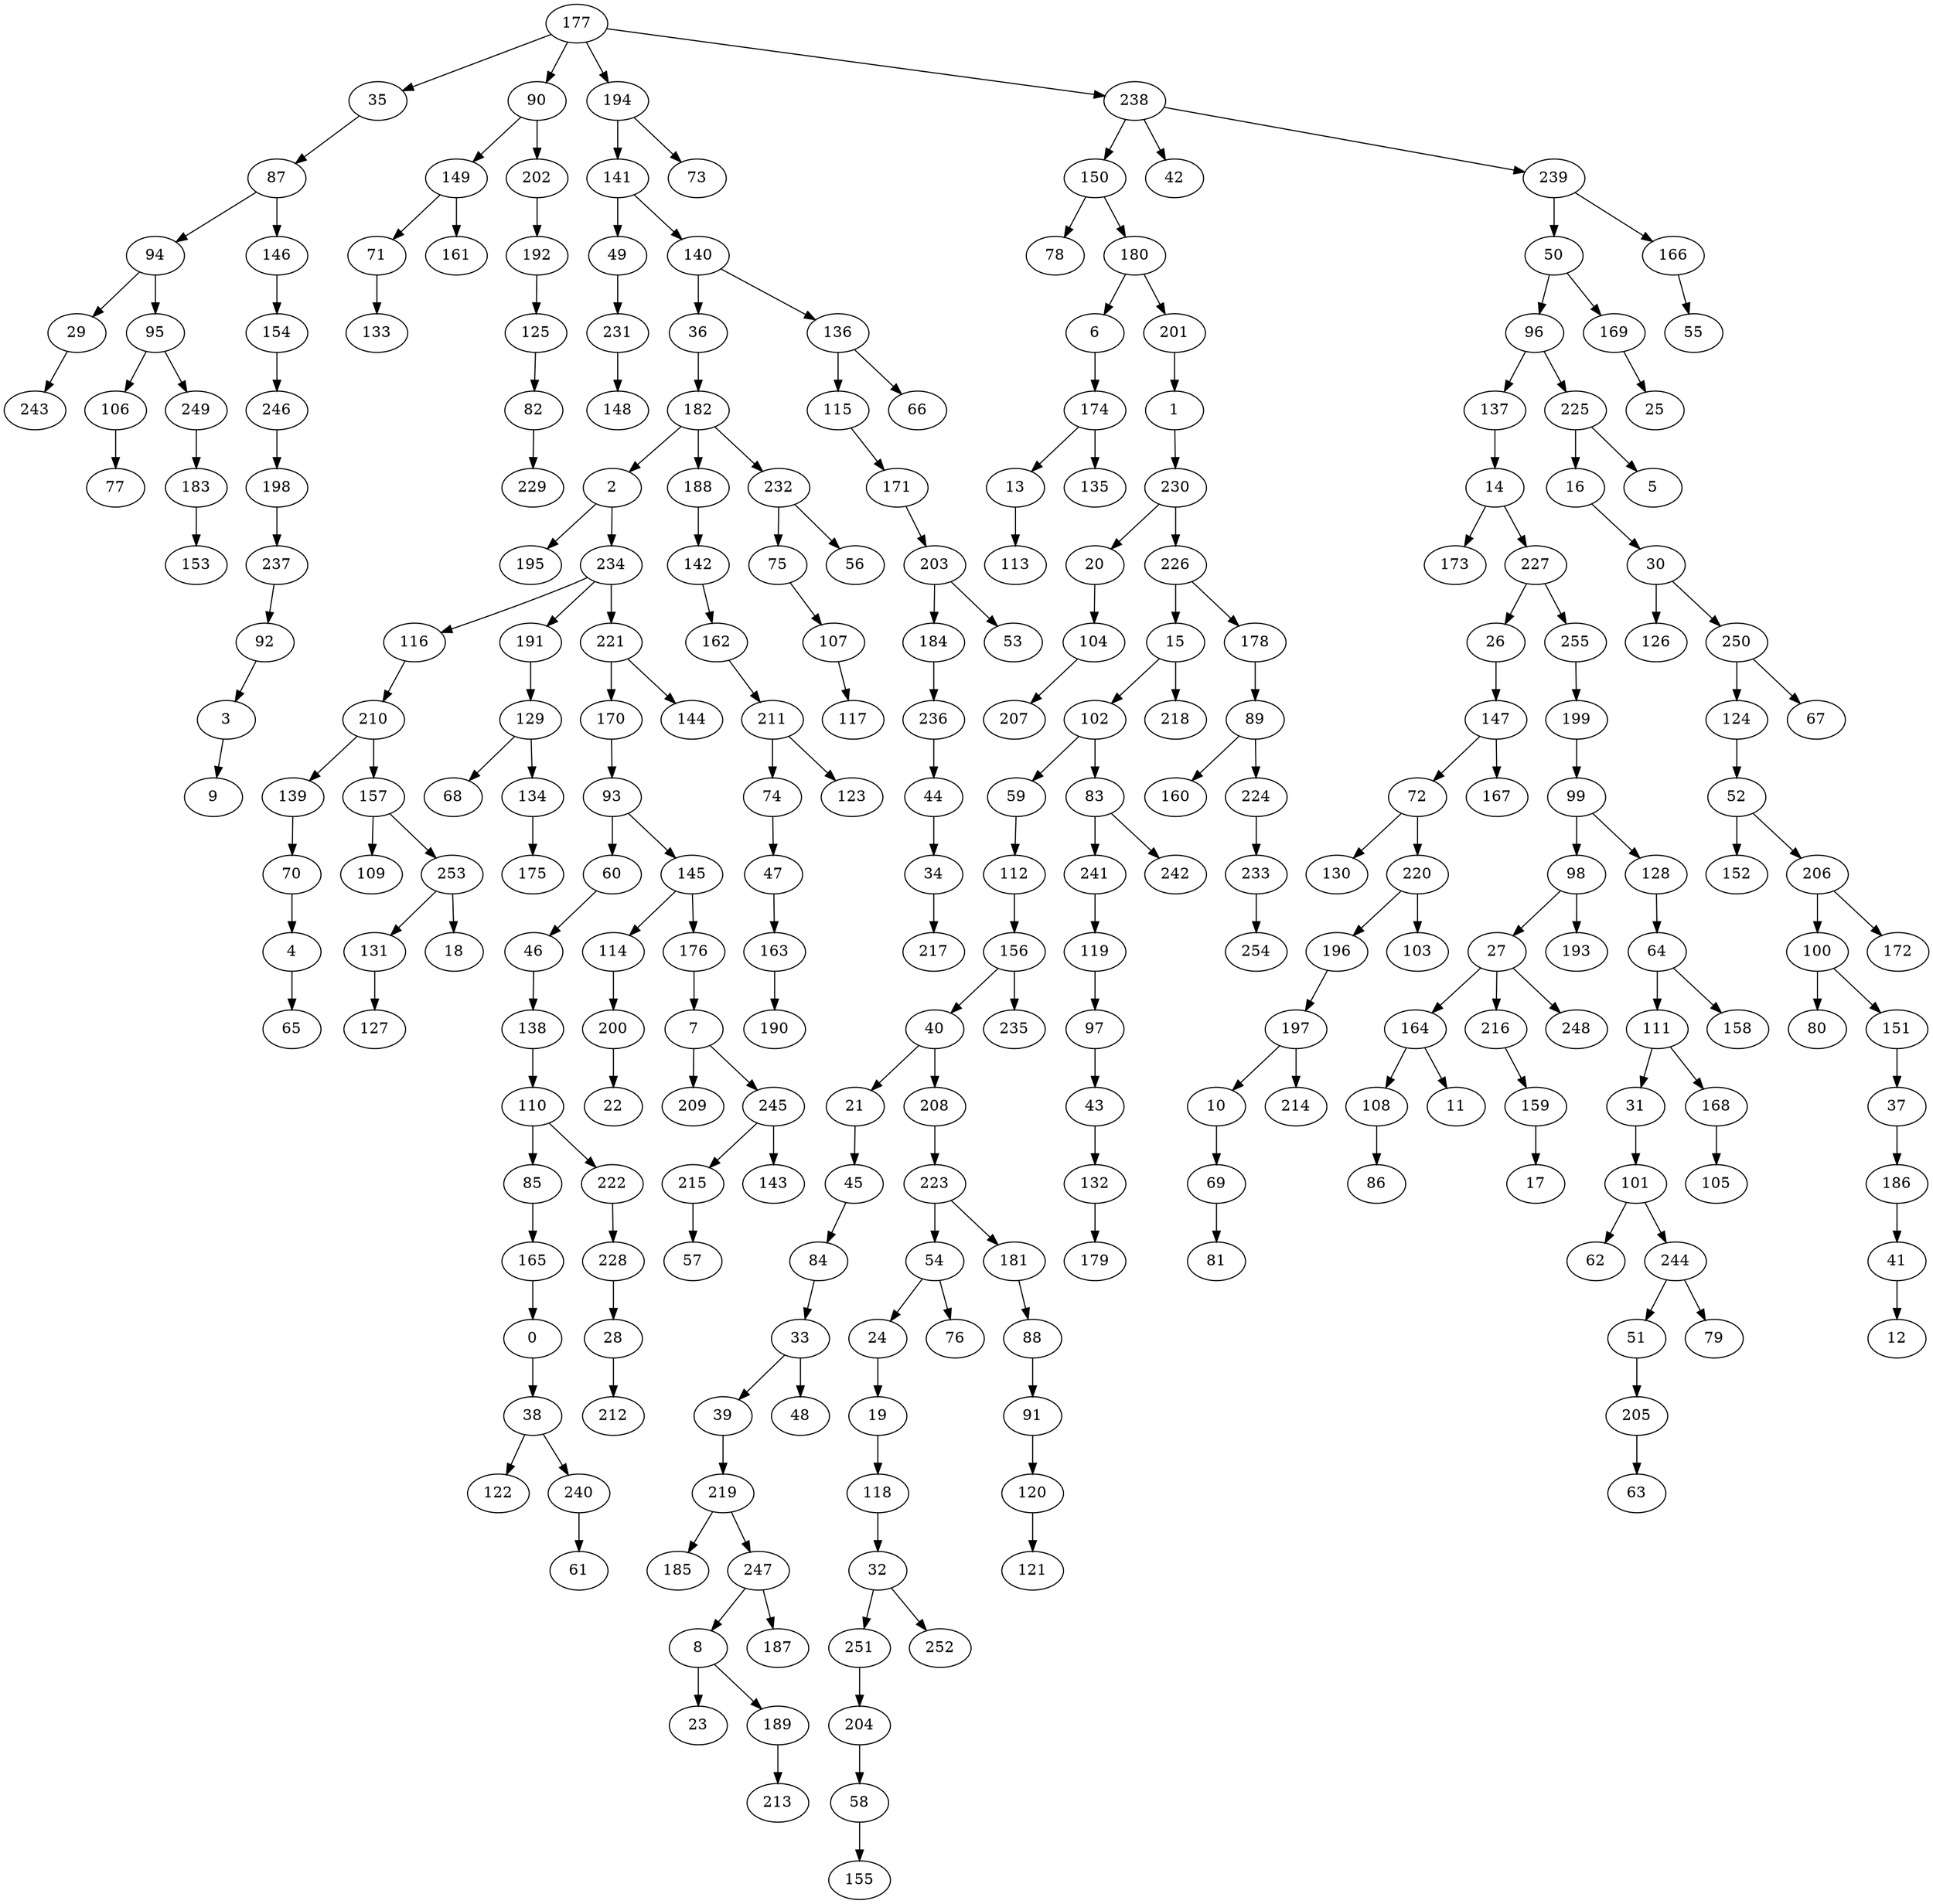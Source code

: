 strict digraph "" {
	0 -> 38;
	1 -> 230;
	2 -> 195;
	2 -> 234;
	3 -> 9;
	4 -> 65;
	6 -> 174;
	7 -> 209;
	7 -> 245;
	8 -> 23;
	8 -> 189;
	10 -> 69;
	13 -> 113;
	14 -> 173;
	14 -> 227;
	15 -> 102;
	15 -> 218;
	16 -> 30;
	19 -> 118;
	20 -> 104;
	21 -> 45;
	24 -> 19;
	26 -> 147;
	27 -> 164;
	27 -> 216;
	27 -> 248;
	28 -> 212;
	29 -> 243;
	30 -> 126;
	30 -> 250;
	31 -> 101;
	32 -> 251;
	32 -> 252;
	33 -> 39;
	33 -> 48;
	34 -> 217;
	35 -> 87;
	36 -> 182;
	37 -> 186;
	38 -> 122;
	38 -> 240;
	39 -> 219;
	40 -> 21;
	40 -> 208;
	41 -> 12;
	43 -> 132;
	44 -> 34;
	45 -> 84;
	46 -> 138;
	47 -> 163;
	49 -> 231;
	50 -> 96;
	50 -> 169;
	51 -> 205;
	52 -> 152;
	52 -> 206;
	54 -> 24;
	54 -> 76;
	58 -> 155;
	59 -> 112;
	60 -> 46;
	64 -> 111;
	64 -> 158;
	69 -> 81;
	70 -> 4;
	71 -> 133;
	72 -> 130;
	72 -> 220;
	74 -> 47;
	75 -> 107;
	82 -> 229;
	83 -> 241;
	83 -> 242;
	84 -> 33;
	85 -> 165;
	87 -> 94;
	87 -> 146;
	88 -> 91;
	89 -> 160;
	89 -> 224;
	90 -> 149;
	90 -> 202;
	91 -> 120;
	92 -> 3;
	93 -> 60;
	93 -> 145;
	94 -> 29;
	94 -> 95;
	95 -> 106;
	95 -> 249;
	96 -> 137;
	96 -> 225;
	97 -> 43;
	98 -> 27;
	98 -> 193;
	99 -> 98;
	99 -> 128;
	100 -> 80;
	100 -> 151;
	101 -> 62;
	101 -> 244;
	102 -> 59;
	102 -> 83;
	104 -> 207;
	106 -> 77;
	107 -> 117;
	108 -> 86;
	110 -> 85;
	110 -> 222;
	111 -> 31;
	111 -> 168;
	112 -> 156;
	114 -> 200;
	115 -> 171;
	116 -> 210;
	118 -> 32;
	119 -> 97;
	120 -> 121;
	124 -> 52;
	125 -> 82;
	128 -> 64;
	129 -> 68;
	129 -> 134;
	131 -> 127;
	132 -> 179;
	134 -> 175;
	136 -> 66;
	136 -> 115;
	137 -> 14;
	138 -> 110;
	139 -> 70;
	140 -> 36;
	140 -> 136;
	141 -> 49;
	141 -> 140;
	142 -> 162;
	145 -> 114;
	145 -> 176;
	146 -> 154;
	147 -> 72;
	147 -> 167;
	149 -> 71;
	149 -> 161;
	150 -> 78;
	150 -> 180;
	151 -> 37;
	154 -> 246;
	156 -> 40;
	156 -> 235;
	157 -> 109;
	157 -> 253;
	159 -> 17;
	162 -> 211;
	163 -> 190;
	164 -> 11;
	164 -> 108;
	165 -> 0;
	166 -> 55;
	168 -> 105;
	169 -> 25;
	170 -> 93;
	171 -> 203;
	174 -> 13;
	174 -> 135;
	176 -> 7;
	177 -> 35;
	177 -> 90;
	177 -> 194;
	177 -> 238;
	178 -> 89;
	180 -> 6;
	180 -> 201;
	181 -> 88;
	182 -> 2;
	182 -> 188;
	182 -> 232;
	183 -> 153;
	184 -> 236;
	186 -> 41;
	188 -> 142;
	189 -> 213;
	191 -> 129;
	192 -> 125;
	194 -> 73;
	194 -> 141;
	196 -> 197;
	197 -> 10;
	197 -> 214;
	198 -> 237;
	199 -> 99;
	200 -> 22;
	201 -> 1;
	202 -> 192;
	203 -> 53;
	203 -> 184;
	204 -> 58;
	205 -> 63;
	206 -> 100;
	206 -> 172;
	208 -> 223;
	210 -> 139;
	210 -> 157;
	211 -> 74;
	211 -> 123;
	215 -> 57;
	216 -> 159;
	219 -> 185;
	219 -> 247;
	220 -> 103;
	220 -> 196;
	221 -> 144;
	221 -> 170;
	222 -> 228;
	223 -> 54;
	223 -> 181;
	224 -> 233;
	225 -> 5;
	225 -> 16;
	226 -> 15;
	226 -> 178;
	227 -> 26;
	227 -> 255;
	228 -> 28;
	230 -> 20;
	230 -> 226;
	231 -> 148;
	232 -> 56;
	232 -> 75;
	233 -> 254;
	234 -> 116;
	234 -> 191;
	234 -> 221;
	236 -> 44;
	237 -> 92;
	238 -> 42;
	238 -> 150;
	238 -> 239;
	239 -> 50;
	239 -> 166;
	240 -> 61;
	241 -> 119;
	244 -> 51;
	244 -> 79;
	245 -> 143;
	245 -> 215;
	246 -> 198;
	247 -> 8;
	247 -> 187;
	249 -> 183;
	250 -> 67;
	250 -> 124;
	251 -> 204;
	253 -> 18;
	253 -> 131;
	255 -> 199;
}
